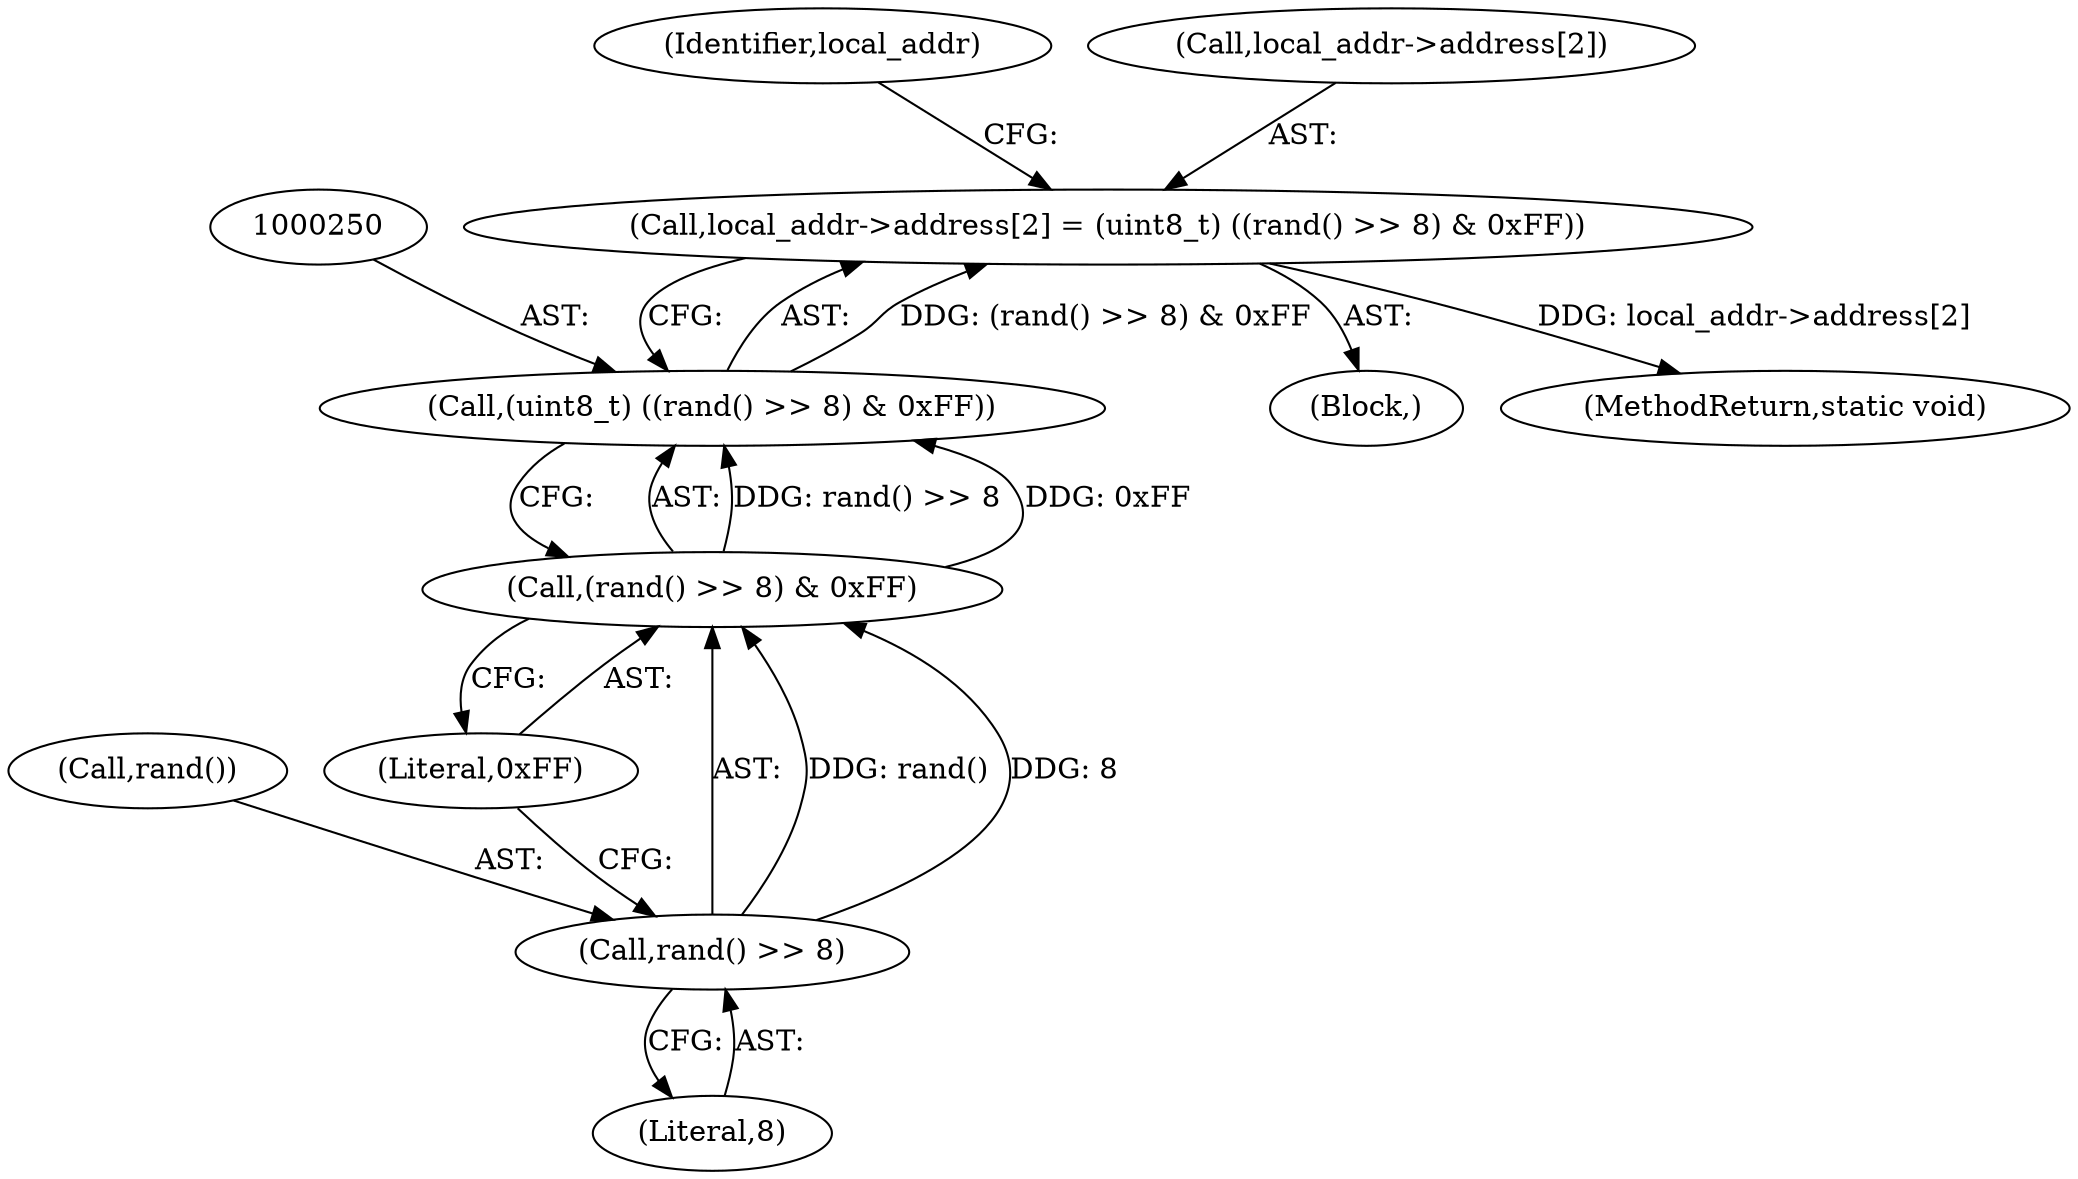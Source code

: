 digraph "0_Android_472271b153c5dc53c28beac55480a8d8434b2d5c_12@array" {
"1000243" [label="(Call,local_addr->address[2] = (uint8_t) ((rand() >> 8) & 0xFF))"];
"1000249" [label="(Call,(uint8_t) ((rand() >> 8) & 0xFF))"];
"1000251" [label="(Call,(rand() >> 8) & 0xFF)"];
"1000252" [label="(Call,rand() >> 8)"];
"1000255" [label="(Literal,0xFF)"];
"1000259" [label="(Identifier,local_addr)"];
"1000243" [label="(Call,local_addr->address[2] = (uint8_t) ((rand() >> 8) & 0xFF))"];
"1000252" [label="(Call,rand() >> 8)"];
"1000244" [label="(Call,local_addr->address[2])"];
"1000249" [label="(Call,(uint8_t) ((rand() >> 8) & 0xFF))"];
"1000253" [label="(Call,rand())"];
"1000254" [label="(Literal,8)"];
"1000251" [label="(Call,(rand() >> 8) & 0xFF)"];
"1000222" [label="(Block,)"];
"1000347" [label="(MethodReturn,static void)"];
"1000243" -> "1000222"  [label="AST: "];
"1000243" -> "1000249"  [label="CFG: "];
"1000244" -> "1000243"  [label="AST: "];
"1000249" -> "1000243"  [label="AST: "];
"1000259" -> "1000243"  [label="CFG: "];
"1000243" -> "1000347"  [label="DDG: local_addr->address[2]"];
"1000249" -> "1000243"  [label="DDG: (rand() >> 8) & 0xFF"];
"1000249" -> "1000251"  [label="CFG: "];
"1000250" -> "1000249"  [label="AST: "];
"1000251" -> "1000249"  [label="AST: "];
"1000251" -> "1000249"  [label="DDG: rand() >> 8"];
"1000251" -> "1000249"  [label="DDG: 0xFF"];
"1000251" -> "1000255"  [label="CFG: "];
"1000252" -> "1000251"  [label="AST: "];
"1000255" -> "1000251"  [label="AST: "];
"1000252" -> "1000251"  [label="DDG: rand()"];
"1000252" -> "1000251"  [label="DDG: 8"];
"1000252" -> "1000254"  [label="CFG: "];
"1000253" -> "1000252"  [label="AST: "];
"1000254" -> "1000252"  [label="AST: "];
"1000255" -> "1000252"  [label="CFG: "];
}
